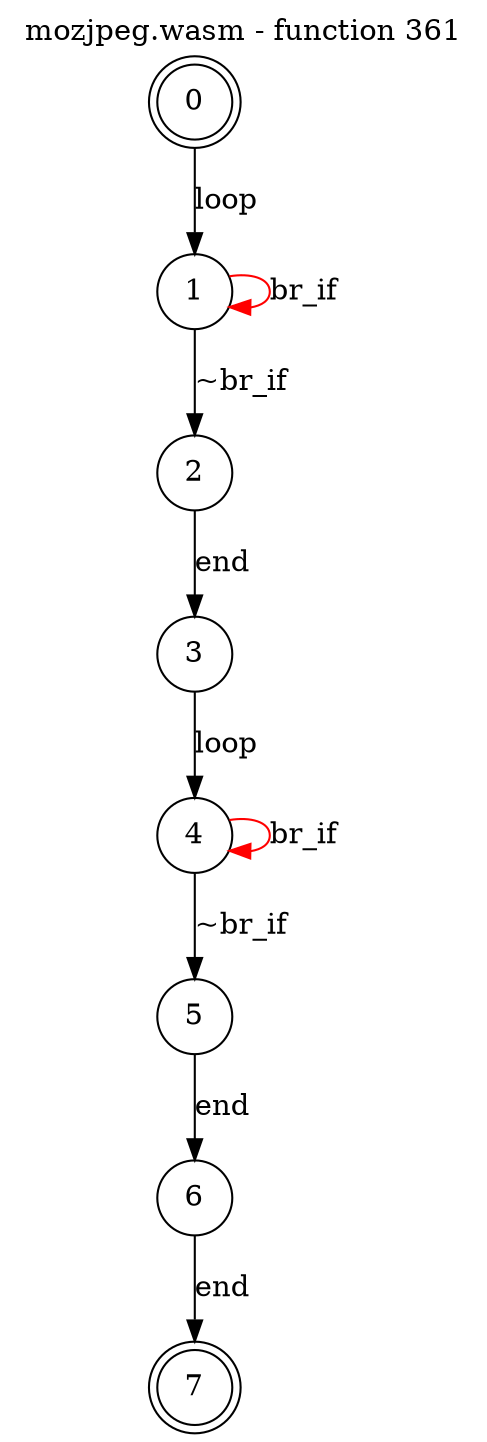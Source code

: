 digraph finite_state_machine {
    label = "mozjpeg.wasm - function 361"
    labelloc =  t
    labelfontsize = 16
    labelfontcolor = black
    labelfontname = "Helvetica"
    node [shape = doublecircle]; 0 7;
    node [shape = circle];
    0 -> 1[label = "loop"];
    1 -> 2[label = "~br_if"];
    1 -> 1[color="red" label = "br_if"];
    2 -> 3[label = "end"];
    3 -> 4[label = "loop"];
    4 -> 5[label = "~br_if"];
    4 -> 4[color="red" label = "br_if"];
    5 -> 6[label = "end"];
    6 -> 7[label = "end"];
}
